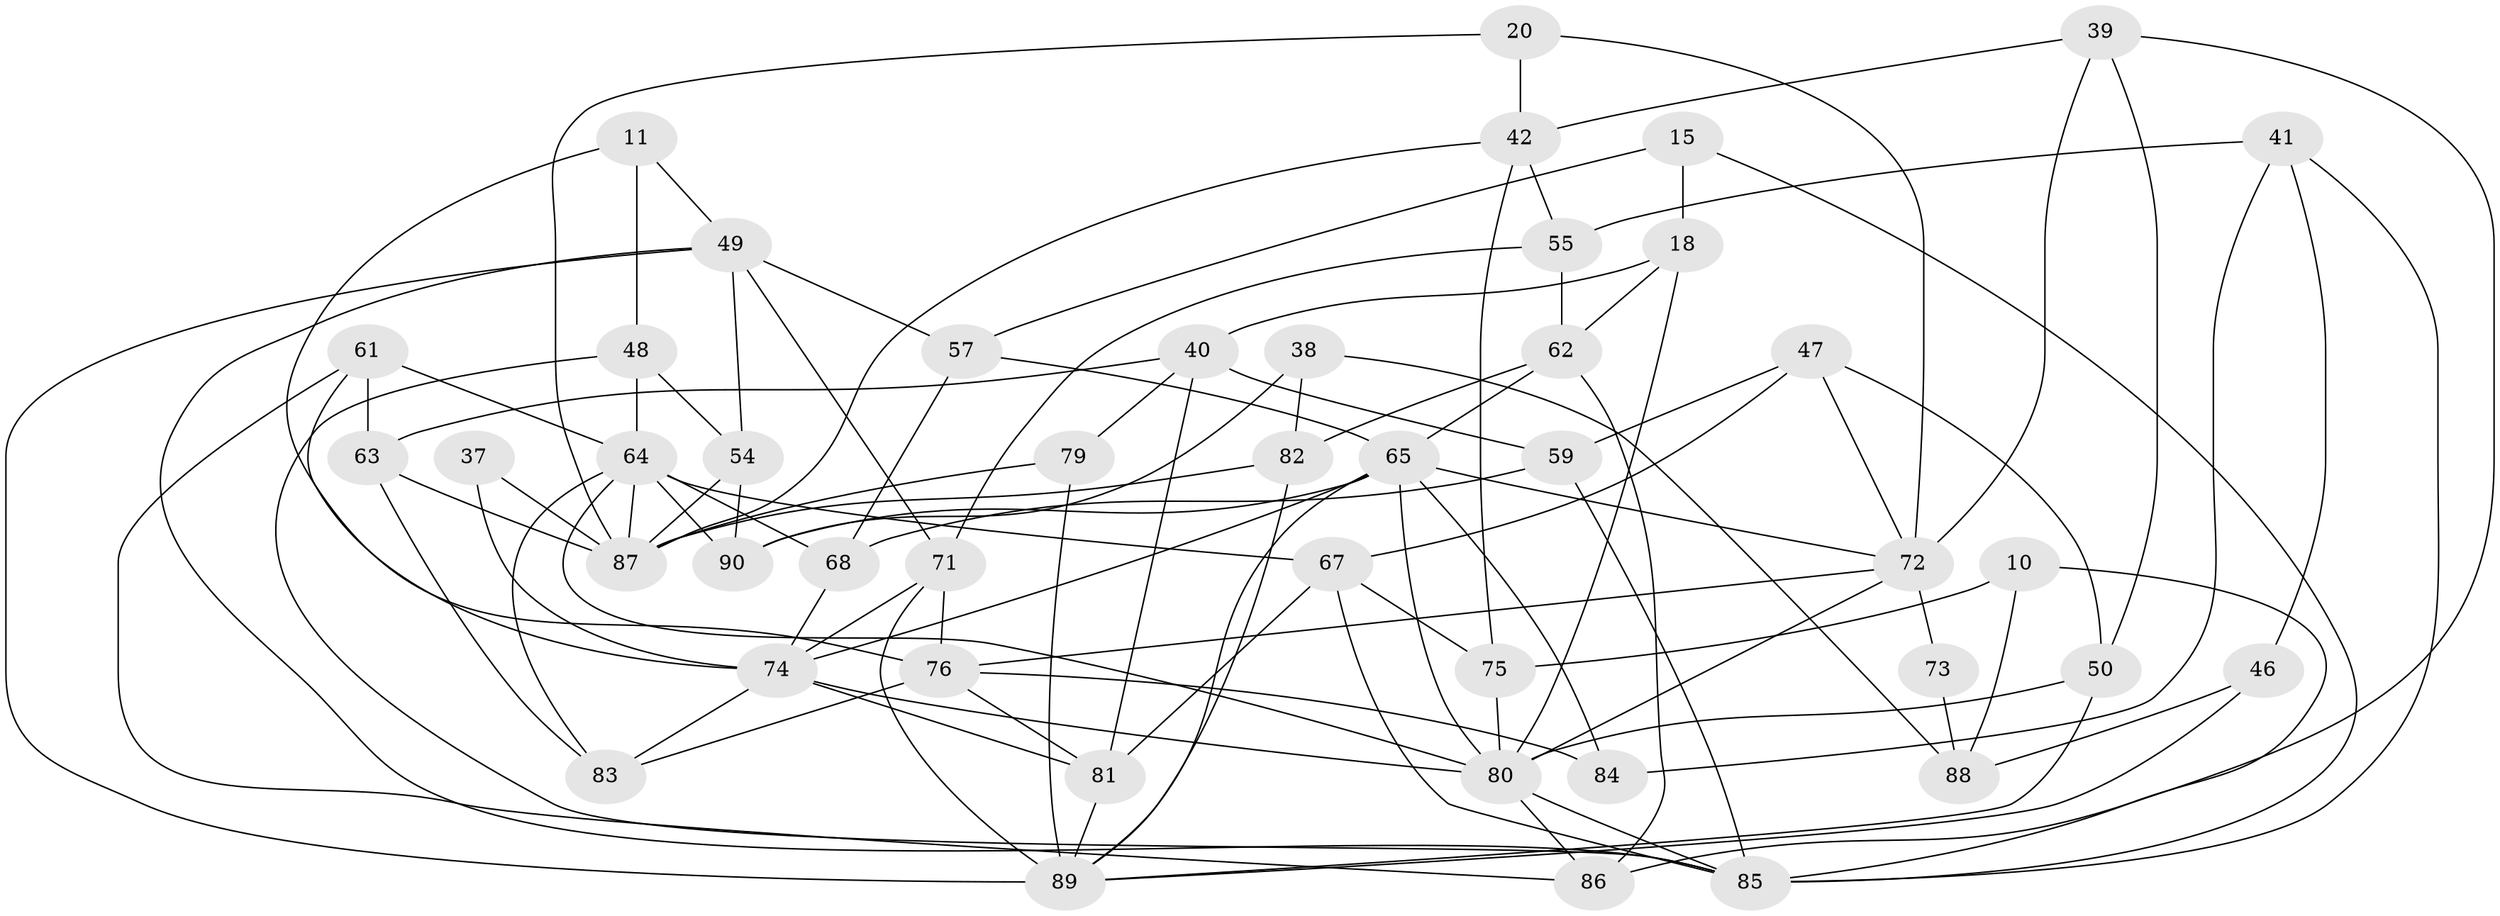 // original degree distribution, {4: 1.0}
// Generated by graph-tools (version 1.1) at 2025/57/03/09/25 04:57:15]
// undirected, 45 vertices, 105 edges
graph export_dot {
graph [start="1"]
  node [color=gray90,style=filled];
  10;
  11;
  15;
  18 [super="+6"];
  20;
  37;
  38;
  39;
  40 [super="+9"];
  41;
  42 [super="+2"];
  46;
  47;
  48;
  49 [super="+22+36"];
  50;
  54;
  55;
  57;
  59 [super="+34"];
  61;
  62 [super="+44"];
  63;
  64 [super="+24+60"];
  65 [super="+5+30+26"];
  67 [super="+27"];
  68;
  71 [super="+32"];
  72 [super="+21+31+69"];
  73;
  74 [super="+70"];
  75;
  76 [super="+19"];
  79;
  80 [super="+77+78"];
  81 [super="+23"];
  82 [super="+4"];
  83;
  84;
  85 [super="+66+53"];
  86;
  87 [super="+35"];
  88 [super="+52"];
  89 [super="+29+58"];
  90;
  10 -- 75;
  10 -- 88 [weight=2];
  10 -- 85;
  11 -- 48;
  11 -- 76 [weight=2];
  11 -- 49;
  15 -- 57;
  15 -- 18 [weight=2];
  15 -- 85;
  18 -- 62;
  18 -- 40;
  18 -- 80 [weight=2];
  20 -- 42 [weight=2];
  20 -- 87;
  20 -- 72;
  37 -- 87 [weight=3];
  37 -- 74;
  38 -- 90;
  38 -- 82 [weight=2];
  38 -- 88;
  39 -- 50;
  39 -- 72;
  39 -- 86;
  39 -- 42;
  40 -- 79;
  40 -- 59 [weight=2];
  40 -- 63;
  40 -- 81;
  41 -- 55;
  41 -- 46;
  41 -- 84;
  41 -- 85;
  42 -- 55;
  42 -- 75;
  42 -- 87;
  46 -- 89 [weight=2];
  46 -- 88;
  47 -- 50;
  47 -- 67;
  47 -- 59;
  47 -- 72;
  48 -- 54;
  48 -- 85;
  48 -- 64;
  49 -- 54;
  49 -- 71 [weight=2];
  49 -- 89 [weight=2];
  49 -- 85;
  49 -- 57;
  50 -- 80;
  50 -- 89;
  54 -- 87;
  54 -- 90;
  55 -- 71;
  55 -- 62;
  57 -- 65;
  57 -- 68;
  59 -- 68;
  59 -- 85 [weight=2];
  61 -- 86;
  61 -- 63;
  61 -- 64;
  61 -- 74;
  62 -- 86;
  62 -- 65 [weight=2];
  62 -- 82;
  63 -- 83;
  63 -- 87;
  64 -- 90;
  64 -- 68;
  64 -- 83;
  64 -- 87 [weight=2];
  64 -- 67;
  64 -- 80 [weight=2];
  65 -- 84;
  65 -- 72;
  65 -- 90;
  65 -- 80 [weight=2];
  65 -- 74;
  65 -- 89;
  67 -- 75;
  67 -- 81 [weight=2];
  67 -- 85;
  68 -- 74;
  71 -- 74 [weight=2];
  71 -- 76;
  71 -- 89 [weight=2];
  72 -- 73 [weight=2];
  72 -- 80 [weight=3];
  72 -- 76;
  73 -- 88 [weight=2];
  74 -- 83;
  74 -- 81;
  74 -- 80 [weight=2];
  75 -- 80;
  76 -- 83;
  76 -- 84 [weight=2];
  76 -- 81;
  79 -- 89 [weight=2];
  79 -- 87;
  80 -- 86;
  80 -- 85 [weight=2];
  81 -- 89;
  82 -- 87 [weight=2];
  82 -- 89;
}
